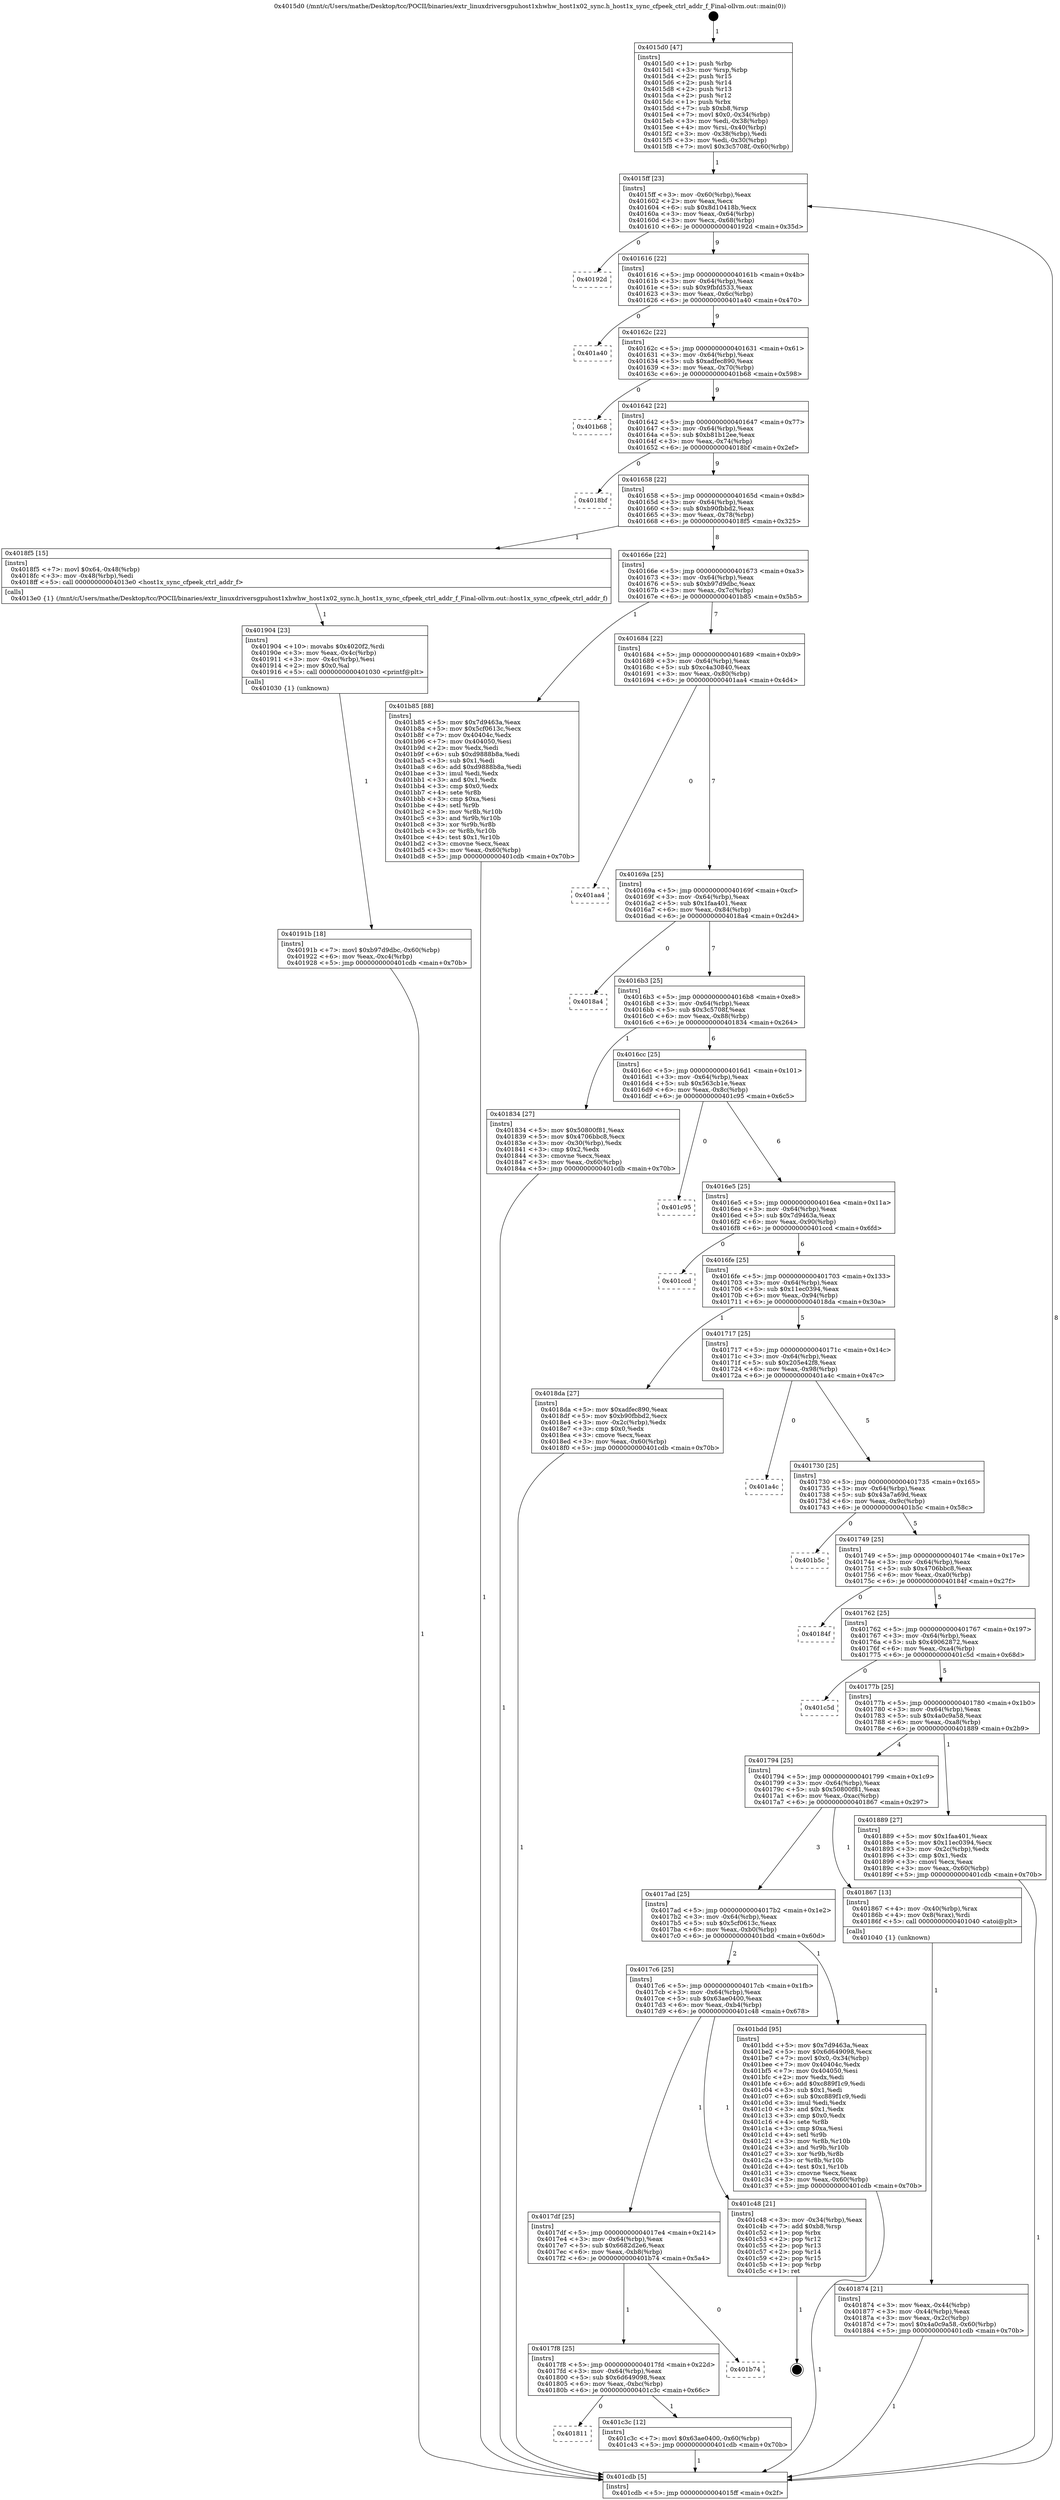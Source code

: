 digraph "0x4015d0" {
  label = "0x4015d0 (/mnt/c/Users/mathe/Desktop/tcc/POCII/binaries/extr_linuxdriversgpuhost1xhwhw_host1x02_sync.h_host1x_sync_cfpeek_ctrl_addr_f_Final-ollvm.out::main(0))"
  labelloc = "t"
  node[shape=record]

  Entry [label="",width=0.3,height=0.3,shape=circle,fillcolor=black,style=filled]
  "0x4015ff" [label="{
     0x4015ff [23]\l
     | [instrs]\l
     &nbsp;&nbsp;0x4015ff \<+3\>: mov -0x60(%rbp),%eax\l
     &nbsp;&nbsp;0x401602 \<+2\>: mov %eax,%ecx\l
     &nbsp;&nbsp;0x401604 \<+6\>: sub $0x8d10418b,%ecx\l
     &nbsp;&nbsp;0x40160a \<+3\>: mov %eax,-0x64(%rbp)\l
     &nbsp;&nbsp;0x40160d \<+3\>: mov %ecx,-0x68(%rbp)\l
     &nbsp;&nbsp;0x401610 \<+6\>: je 000000000040192d \<main+0x35d\>\l
  }"]
  "0x40192d" [label="{
     0x40192d\l
  }", style=dashed]
  "0x401616" [label="{
     0x401616 [22]\l
     | [instrs]\l
     &nbsp;&nbsp;0x401616 \<+5\>: jmp 000000000040161b \<main+0x4b\>\l
     &nbsp;&nbsp;0x40161b \<+3\>: mov -0x64(%rbp),%eax\l
     &nbsp;&nbsp;0x40161e \<+5\>: sub $0x9fbfd533,%eax\l
     &nbsp;&nbsp;0x401623 \<+3\>: mov %eax,-0x6c(%rbp)\l
     &nbsp;&nbsp;0x401626 \<+6\>: je 0000000000401a40 \<main+0x470\>\l
  }"]
  Exit [label="",width=0.3,height=0.3,shape=circle,fillcolor=black,style=filled,peripheries=2]
  "0x401a40" [label="{
     0x401a40\l
  }", style=dashed]
  "0x40162c" [label="{
     0x40162c [22]\l
     | [instrs]\l
     &nbsp;&nbsp;0x40162c \<+5\>: jmp 0000000000401631 \<main+0x61\>\l
     &nbsp;&nbsp;0x401631 \<+3\>: mov -0x64(%rbp),%eax\l
     &nbsp;&nbsp;0x401634 \<+5\>: sub $0xadfec890,%eax\l
     &nbsp;&nbsp;0x401639 \<+3\>: mov %eax,-0x70(%rbp)\l
     &nbsp;&nbsp;0x40163c \<+6\>: je 0000000000401b68 \<main+0x598\>\l
  }"]
  "0x401811" [label="{
     0x401811\l
  }", style=dashed]
  "0x401b68" [label="{
     0x401b68\l
  }", style=dashed]
  "0x401642" [label="{
     0x401642 [22]\l
     | [instrs]\l
     &nbsp;&nbsp;0x401642 \<+5\>: jmp 0000000000401647 \<main+0x77\>\l
     &nbsp;&nbsp;0x401647 \<+3\>: mov -0x64(%rbp),%eax\l
     &nbsp;&nbsp;0x40164a \<+5\>: sub $0xb81b12ee,%eax\l
     &nbsp;&nbsp;0x40164f \<+3\>: mov %eax,-0x74(%rbp)\l
     &nbsp;&nbsp;0x401652 \<+6\>: je 00000000004018bf \<main+0x2ef\>\l
  }"]
  "0x401c3c" [label="{
     0x401c3c [12]\l
     | [instrs]\l
     &nbsp;&nbsp;0x401c3c \<+7\>: movl $0x63ae0400,-0x60(%rbp)\l
     &nbsp;&nbsp;0x401c43 \<+5\>: jmp 0000000000401cdb \<main+0x70b\>\l
  }"]
  "0x4018bf" [label="{
     0x4018bf\l
  }", style=dashed]
  "0x401658" [label="{
     0x401658 [22]\l
     | [instrs]\l
     &nbsp;&nbsp;0x401658 \<+5\>: jmp 000000000040165d \<main+0x8d\>\l
     &nbsp;&nbsp;0x40165d \<+3\>: mov -0x64(%rbp),%eax\l
     &nbsp;&nbsp;0x401660 \<+5\>: sub $0xb90fbbd2,%eax\l
     &nbsp;&nbsp;0x401665 \<+3\>: mov %eax,-0x78(%rbp)\l
     &nbsp;&nbsp;0x401668 \<+6\>: je 00000000004018f5 \<main+0x325\>\l
  }"]
  "0x4017f8" [label="{
     0x4017f8 [25]\l
     | [instrs]\l
     &nbsp;&nbsp;0x4017f8 \<+5\>: jmp 00000000004017fd \<main+0x22d\>\l
     &nbsp;&nbsp;0x4017fd \<+3\>: mov -0x64(%rbp),%eax\l
     &nbsp;&nbsp;0x401800 \<+5\>: sub $0x6d649098,%eax\l
     &nbsp;&nbsp;0x401805 \<+6\>: mov %eax,-0xbc(%rbp)\l
     &nbsp;&nbsp;0x40180b \<+6\>: je 0000000000401c3c \<main+0x66c\>\l
  }"]
  "0x4018f5" [label="{
     0x4018f5 [15]\l
     | [instrs]\l
     &nbsp;&nbsp;0x4018f5 \<+7\>: movl $0x64,-0x48(%rbp)\l
     &nbsp;&nbsp;0x4018fc \<+3\>: mov -0x48(%rbp),%edi\l
     &nbsp;&nbsp;0x4018ff \<+5\>: call 00000000004013e0 \<host1x_sync_cfpeek_ctrl_addr_f\>\l
     | [calls]\l
     &nbsp;&nbsp;0x4013e0 \{1\} (/mnt/c/Users/mathe/Desktop/tcc/POCII/binaries/extr_linuxdriversgpuhost1xhwhw_host1x02_sync.h_host1x_sync_cfpeek_ctrl_addr_f_Final-ollvm.out::host1x_sync_cfpeek_ctrl_addr_f)\l
  }"]
  "0x40166e" [label="{
     0x40166e [22]\l
     | [instrs]\l
     &nbsp;&nbsp;0x40166e \<+5\>: jmp 0000000000401673 \<main+0xa3\>\l
     &nbsp;&nbsp;0x401673 \<+3\>: mov -0x64(%rbp),%eax\l
     &nbsp;&nbsp;0x401676 \<+5\>: sub $0xb97d9dbc,%eax\l
     &nbsp;&nbsp;0x40167b \<+3\>: mov %eax,-0x7c(%rbp)\l
     &nbsp;&nbsp;0x40167e \<+6\>: je 0000000000401b85 \<main+0x5b5\>\l
  }"]
  "0x401b74" [label="{
     0x401b74\l
  }", style=dashed]
  "0x401b85" [label="{
     0x401b85 [88]\l
     | [instrs]\l
     &nbsp;&nbsp;0x401b85 \<+5\>: mov $0x7d9463a,%eax\l
     &nbsp;&nbsp;0x401b8a \<+5\>: mov $0x5cf0613c,%ecx\l
     &nbsp;&nbsp;0x401b8f \<+7\>: mov 0x40404c,%edx\l
     &nbsp;&nbsp;0x401b96 \<+7\>: mov 0x404050,%esi\l
     &nbsp;&nbsp;0x401b9d \<+2\>: mov %edx,%edi\l
     &nbsp;&nbsp;0x401b9f \<+6\>: sub $0xd9888b8a,%edi\l
     &nbsp;&nbsp;0x401ba5 \<+3\>: sub $0x1,%edi\l
     &nbsp;&nbsp;0x401ba8 \<+6\>: add $0xd9888b8a,%edi\l
     &nbsp;&nbsp;0x401bae \<+3\>: imul %edi,%edx\l
     &nbsp;&nbsp;0x401bb1 \<+3\>: and $0x1,%edx\l
     &nbsp;&nbsp;0x401bb4 \<+3\>: cmp $0x0,%edx\l
     &nbsp;&nbsp;0x401bb7 \<+4\>: sete %r8b\l
     &nbsp;&nbsp;0x401bbb \<+3\>: cmp $0xa,%esi\l
     &nbsp;&nbsp;0x401bbe \<+4\>: setl %r9b\l
     &nbsp;&nbsp;0x401bc2 \<+3\>: mov %r8b,%r10b\l
     &nbsp;&nbsp;0x401bc5 \<+3\>: and %r9b,%r10b\l
     &nbsp;&nbsp;0x401bc8 \<+3\>: xor %r9b,%r8b\l
     &nbsp;&nbsp;0x401bcb \<+3\>: or %r8b,%r10b\l
     &nbsp;&nbsp;0x401bce \<+4\>: test $0x1,%r10b\l
     &nbsp;&nbsp;0x401bd2 \<+3\>: cmovne %ecx,%eax\l
     &nbsp;&nbsp;0x401bd5 \<+3\>: mov %eax,-0x60(%rbp)\l
     &nbsp;&nbsp;0x401bd8 \<+5\>: jmp 0000000000401cdb \<main+0x70b\>\l
  }"]
  "0x401684" [label="{
     0x401684 [22]\l
     | [instrs]\l
     &nbsp;&nbsp;0x401684 \<+5\>: jmp 0000000000401689 \<main+0xb9\>\l
     &nbsp;&nbsp;0x401689 \<+3\>: mov -0x64(%rbp),%eax\l
     &nbsp;&nbsp;0x40168c \<+5\>: sub $0xc4a30840,%eax\l
     &nbsp;&nbsp;0x401691 \<+3\>: mov %eax,-0x80(%rbp)\l
     &nbsp;&nbsp;0x401694 \<+6\>: je 0000000000401aa4 \<main+0x4d4\>\l
  }"]
  "0x4017df" [label="{
     0x4017df [25]\l
     | [instrs]\l
     &nbsp;&nbsp;0x4017df \<+5\>: jmp 00000000004017e4 \<main+0x214\>\l
     &nbsp;&nbsp;0x4017e4 \<+3\>: mov -0x64(%rbp),%eax\l
     &nbsp;&nbsp;0x4017e7 \<+5\>: sub $0x6682d2e6,%eax\l
     &nbsp;&nbsp;0x4017ec \<+6\>: mov %eax,-0xb8(%rbp)\l
     &nbsp;&nbsp;0x4017f2 \<+6\>: je 0000000000401b74 \<main+0x5a4\>\l
  }"]
  "0x401aa4" [label="{
     0x401aa4\l
  }", style=dashed]
  "0x40169a" [label="{
     0x40169a [25]\l
     | [instrs]\l
     &nbsp;&nbsp;0x40169a \<+5\>: jmp 000000000040169f \<main+0xcf\>\l
     &nbsp;&nbsp;0x40169f \<+3\>: mov -0x64(%rbp),%eax\l
     &nbsp;&nbsp;0x4016a2 \<+5\>: sub $0x1faa401,%eax\l
     &nbsp;&nbsp;0x4016a7 \<+6\>: mov %eax,-0x84(%rbp)\l
     &nbsp;&nbsp;0x4016ad \<+6\>: je 00000000004018a4 \<main+0x2d4\>\l
  }"]
  "0x401c48" [label="{
     0x401c48 [21]\l
     | [instrs]\l
     &nbsp;&nbsp;0x401c48 \<+3\>: mov -0x34(%rbp),%eax\l
     &nbsp;&nbsp;0x401c4b \<+7\>: add $0xb8,%rsp\l
     &nbsp;&nbsp;0x401c52 \<+1\>: pop %rbx\l
     &nbsp;&nbsp;0x401c53 \<+2\>: pop %r12\l
     &nbsp;&nbsp;0x401c55 \<+2\>: pop %r13\l
     &nbsp;&nbsp;0x401c57 \<+2\>: pop %r14\l
     &nbsp;&nbsp;0x401c59 \<+2\>: pop %r15\l
     &nbsp;&nbsp;0x401c5b \<+1\>: pop %rbp\l
     &nbsp;&nbsp;0x401c5c \<+1\>: ret\l
  }"]
  "0x4018a4" [label="{
     0x4018a4\l
  }", style=dashed]
  "0x4016b3" [label="{
     0x4016b3 [25]\l
     | [instrs]\l
     &nbsp;&nbsp;0x4016b3 \<+5\>: jmp 00000000004016b8 \<main+0xe8\>\l
     &nbsp;&nbsp;0x4016b8 \<+3\>: mov -0x64(%rbp),%eax\l
     &nbsp;&nbsp;0x4016bb \<+5\>: sub $0x3c5708f,%eax\l
     &nbsp;&nbsp;0x4016c0 \<+6\>: mov %eax,-0x88(%rbp)\l
     &nbsp;&nbsp;0x4016c6 \<+6\>: je 0000000000401834 \<main+0x264\>\l
  }"]
  "0x4017c6" [label="{
     0x4017c6 [25]\l
     | [instrs]\l
     &nbsp;&nbsp;0x4017c6 \<+5\>: jmp 00000000004017cb \<main+0x1fb\>\l
     &nbsp;&nbsp;0x4017cb \<+3\>: mov -0x64(%rbp),%eax\l
     &nbsp;&nbsp;0x4017ce \<+5\>: sub $0x63ae0400,%eax\l
     &nbsp;&nbsp;0x4017d3 \<+6\>: mov %eax,-0xb4(%rbp)\l
     &nbsp;&nbsp;0x4017d9 \<+6\>: je 0000000000401c48 \<main+0x678\>\l
  }"]
  "0x401834" [label="{
     0x401834 [27]\l
     | [instrs]\l
     &nbsp;&nbsp;0x401834 \<+5\>: mov $0x50800f81,%eax\l
     &nbsp;&nbsp;0x401839 \<+5\>: mov $0x4706bbc8,%ecx\l
     &nbsp;&nbsp;0x40183e \<+3\>: mov -0x30(%rbp),%edx\l
     &nbsp;&nbsp;0x401841 \<+3\>: cmp $0x2,%edx\l
     &nbsp;&nbsp;0x401844 \<+3\>: cmovne %ecx,%eax\l
     &nbsp;&nbsp;0x401847 \<+3\>: mov %eax,-0x60(%rbp)\l
     &nbsp;&nbsp;0x40184a \<+5\>: jmp 0000000000401cdb \<main+0x70b\>\l
  }"]
  "0x4016cc" [label="{
     0x4016cc [25]\l
     | [instrs]\l
     &nbsp;&nbsp;0x4016cc \<+5\>: jmp 00000000004016d1 \<main+0x101\>\l
     &nbsp;&nbsp;0x4016d1 \<+3\>: mov -0x64(%rbp),%eax\l
     &nbsp;&nbsp;0x4016d4 \<+5\>: sub $0x563cb1e,%eax\l
     &nbsp;&nbsp;0x4016d9 \<+6\>: mov %eax,-0x8c(%rbp)\l
     &nbsp;&nbsp;0x4016df \<+6\>: je 0000000000401c95 \<main+0x6c5\>\l
  }"]
  "0x401cdb" [label="{
     0x401cdb [5]\l
     | [instrs]\l
     &nbsp;&nbsp;0x401cdb \<+5\>: jmp 00000000004015ff \<main+0x2f\>\l
  }"]
  "0x4015d0" [label="{
     0x4015d0 [47]\l
     | [instrs]\l
     &nbsp;&nbsp;0x4015d0 \<+1\>: push %rbp\l
     &nbsp;&nbsp;0x4015d1 \<+3\>: mov %rsp,%rbp\l
     &nbsp;&nbsp;0x4015d4 \<+2\>: push %r15\l
     &nbsp;&nbsp;0x4015d6 \<+2\>: push %r14\l
     &nbsp;&nbsp;0x4015d8 \<+2\>: push %r13\l
     &nbsp;&nbsp;0x4015da \<+2\>: push %r12\l
     &nbsp;&nbsp;0x4015dc \<+1\>: push %rbx\l
     &nbsp;&nbsp;0x4015dd \<+7\>: sub $0xb8,%rsp\l
     &nbsp;&nbsp;0x4015e4 \<+7\>: movl $0x0,-0x34(%rbp)\l
     &nbsp;&nbsp;0x4015eb \<+3\>: mov %edi,-0x38(%rbp)\l
     &nbsp;&nbsp;0x4015ee \<+4\>: mov %rsi,-0x40(%rbp)\l
     &nbsp;&nbsp;0x4015f2 \<+3\>: mov -0x38(%rbp),%edi\l
     &nbsp;&nbsp;0x4015f5 \<+3\>: mov %edi,-0x30(%rbp)\l
     &nbsp;&nbsp;0x4015f8 \<+7\>: movl $0x3c5708f,-0x60(%rbp)\l
  }"]
  "0x401bdd" [label="{
     0x401bdd [95]\l
     | [instrs]\l
     &nbsp;&nbsp;0x401bdd \<+5\>: mov $0x7d9463a,%eax\l
     &nbsp;&nbsp;0x401be2 \<+5\>: mov $0x6d649098,%ecx\l
     &nbsp;&nbsp;0x401be7 \<+7\>: movl $0x0,-0x34(%rbp)\l
     &nbsp;&nbsp;0x401bee \<+7\>: mov 0x40404c,%edx\l
     &nbsp;&nbsp;0x401bf5 \<+7\>: mov 0x404050,%esi\l
     &nbsp;&nbsp;0x401bfc \<+2\>: mov %edx,%edi\l
     &nbsp;&nbsp;0x401bfe \<+6\>: add $0xc889f1c9,%edi\l
     &nbsp;&nbsp;0x401c04 \<+3\>: sub $0x1,%edi\l
     &nbsp;&nbsp;0x401c07 \<+6\>: sub $0xc889f1c9,%edi\l
     &nbsp;&nbsp;0x401c0d \<+3\>: imul %edi,%edx\l
     &nbsp;&nbsp;0x401c10 \<+3\>: and $0x1,%edx\l
     &nbsp;&nbsp;0x401c13 \<+3\>: cmp $0x0,%edx\l
     &nbsp;&nbsp;0x401c16 \<+4\>: sete %r8b\l
     &nbsp;&nbsp;0x401c1a \<+3\>: cmp $0xa,%esi\l
     &nbsp;&nbsp;0x401c1d \<+4\>: setl %r9b\l
     &nbsp;&nbsp;0x401c21 \<+3\>: mov %r8b,%r10b\l
     &nbsp;&nbsp;0x401c24 \<+3\>: and %r9b,%r10b\l
     &nbsp;&nbsp;0x401c27 \<+3\>: xor %r9b,%r8b\l
     &nbsp;&nbsp;0x401c2a \<+3\>: or %r8b,%r10b\l
     &nbsp;&nbsp;0x401c2d \<+4\>: test $0x1,%r10b\l
     &nbsp;&nbsp;0x401c31 \<+3\>: cmovne %ecx,%eax\l
     &nbsp;&nbsp;0x401c34 \<+3\>: mov %eax,-0x60(%rbp)\l
     &nbsp;&nbsp;0x401c37 \<+5\>: jmp 0000000000401cdb \<main+0x70b\>\l
  }"]
  "0x401c95" [label="{
     0x401c95\l
  }", style=dashed]
  "0x4016e5" [label="{
     0x4016e5 [25]\l
     | [instrs]\l
     &nbsp;&nbsp;0x4016e5 \<+5\>: jmp 00000000004016ea \<main+0x11a\>\l
     &nbsp;&nbsp;0x4016ea \<+3\>: mov -0x64(%rbp),%eax\l
     &nbsp;&nbsp;0x4016ed \<+5\>: sub $0x7d9463a,%eax\l
     &nbsp;&nbsp;0x4016f2 \<+6\>: mov %eax,-0x90(%rbp)\l
     &nbsp;&nbsp;0x4016f8 \<+6\>: je 0000000000401ccd \<main+0x6fd\>\l
  }"]
  "0x40191b" [label="{
     0x40191b [18]\l
     | [instrs]\l
     &nbsp;&nbsp;0x40191b \<+7\>: movl $0xb97d9dbc,-0x60(%rbp)\l
     &nbsp;&nbsp;0x401922 \<+6\>: mov %eax,-0xc4(%rbp)\l
     &nbsp;&nbsp;0x401928 \<+5\>: jmp 0000000000401cdb \<main+0x70b\>\l
  }"]
  "0x401ccd" [label="{
     0x401ccd\l
  }", style=dashed]
  "0x4016fe" [label="{
     0x4016fe [25]\l
     | [instrs]\l
     &nbsp;&nbsp;0x4016fe \<+5\>: jmp 0000000000401703 \<main+0x133\>\l
     &nbsp;&nbsp;0x401703 \<+3\>: mov -0x64(%rbp),%eax\l
     &nbsp;&nbsp;0x401706 \<+5\>: sub $0x11ec0394,%eax\l
     &nbsp;&nbsp;0x40170b \<+6\>: mov %eax,-0x94(%rbp)\l
     &nbsp;&nbsp;0x401711 \<+6\>: je 00000000004018da \<main+0x30a\>\l
  }"]
  "0x401904" [label="{
     0x401904 [23]\l
     | [instrs]\l
     &nbsp;&nbsp;0x401904 \<+10\>: movabs $0x4020f2,%rdi\l
     &nbsp;&nbsp;0x40190e \<+3\>: mov %eax,-0x4c(%rbp)\l
     &nbsp;&nbsp;0x401911 \<+3\>: mov -0x4c(%rbp),%esi\l
     &nbsp;&nbsp;0x401914 \<+2\>: mov $0x0,%al\l
     &nbsp;&nbsp;0x401916 \<+5\>: call 0000000000401030 \<printf@plt\>\l
     | [calls]\l
     &nbsp;&nbsp;0x401030 \{1\} (unknown)\l
  }"]
  "0x4018da" [label="{
     0x4018da [27]\l
     | [instrs]\l
     &nbsp;&nbsp;0x4018da \<+5\>: mov $0xadfec890,%eax\l
     &nbsp;&nbsp;0x4018df \<+5\>: mov $0xb90fbbd2,%ecx\l
     &nbsp;&nbsp;0x4018e4 \<+3\>: mov -0x2c(%rbp),%edx\l
     &nbsp;&nbsp;0x4018e7 \<+3\>: cmp $0x0,%edx\l
     &nbsp;&nbsp;0x4018ea \<+3\>: cmove %ecx,%eax\l
     &nbsp;&nbsp;0x4018ed \<+3\>: mov %eax,-0x60(%rbp)\l
     &nbsp;&nbsp;0x4018f0 \<+5\>: jmp 0000000000401cdb \<main+0x70b\>\l
  }"]
  "0x401717" [label="{
     0x401717 [25]\l
     | [instrs]\l
     &nbsp;&nbsp;0x401717 \<+5\>: jmp 000000000040171c \<main+0x14c\>\l
     &nbsp;&nbsp;0x40171c \<+3\>: mov -0x64(%rbp),%eax\l
     &nbsp;&nbsp;0x40171f \<+5\>: sub $0x205e42f8,%eax\l
     &nbsp;&nbsp;0x401724 \<+6\>: mov %eax,-0x98(%rbp)\l
     &nbsp;&nbsp;0x40172a \<+6\>: je 0000000000401a4c \<main+0x47c\>\l
  }"]
  "0x401874" [label="{
     0x401874 [21]\l
     | [instrs]\l
     &nbsp;&nbsp;0x401874 \<+3\>: mov %eax,-0x44(%rbp)\l
     &nbsp;&nbsp;0x401877 \<+3\>: mov -0x44(%rbp),%eax\l
     &nbsp;&nbsp;0x40187a \<+3\>: mov %eax,-0x2c(%rbp)\l
     &nbsp;&nbsp;0x40187d \<+7\>: movl $0x4a0c9a58,-0x60(%rbp)\l
     &nbsp;&nbsp;0x401884 \<+5\>: jmp 0000000000401cdb \<main+0x70b\>\l
  }"]
  "0x401a4c" [label="{
     0x401a4c\l
  }", style=dashed]
  "0x401730" [label="{
     0x401730 [25]\l
     | [instrs]\l
     &nbsp;&nbsp;0x401730 \<+5\>: jmp 0000000000401735 \<main+0x165\>\l
     &nbsp;&nbsp;0x401735 \<+3\>: mov -0x64(%rbp),%eax\l
     &nbsp;&nbsp;0x401738 \<+5\>: sub $0x43a7a69d,%eax\l
     &nbsp;&nbsp;0x40173d \<+6\>: mov %eax,-0x9c(%rbp)\l
     &nbsp;&nbsp;0x401743 \<+6\>: je 0000000000401b5c \<main+0x58c\>\l
  }"]
  "0x4017ad" [label="{
     0x4017ad [25]\l
     | [instrs]\l
     &nbsp;&nbsp;0x4017ad \<+5\>: jmp 00000000004017b2 \<main+0x1e2\>\l
     &nbsp;&nbsp;0x4017b2 \<+3\>: mov -0x64(%rbp),%eax\l
     &nbsp;&nbsp;0x4017b5 \<+5\>: sub $0x5cf0613c,%eax\l
     &nbsp;&nbsp;0x4017ba \<+6\>: mov %eax,-0xb0(%rbp)\l
     &nbsp;&nbsp;0x4017c0 \<+6\>: je 0000000000401bdd \<main+0x60d\>\l
  }"]
  "0x401b5c" [label="{
     0x401b5c\l
  }", style=dashed]
  "0x401749" [label="{
     0x401749 [25]\l
     | [instrs]\l
     &nbsp;&nbsp;0x401749 \<+5\>: jmp 000000000040174e \<main+0x17e\>\l
     &nbsp;&nbsp;0x40174e \<+3\>: mov -0x64(%rbp),%eax\l
     &nbsp;&nbsp;0x401751 \<+5\>: sub $0x4706bbc8,%eax\l
     &nbsp;&nbsp;0x401756 \<+6\>: mov %eax,-0xa0(%rbp)\l
     &nbsp;&nbsp;0x40175c \<+6\>: je 000000000040184f \<main+0x27f\>\l
  }"]
  "0x401867" [label="{
     0x401867 [13]\l
     | [instrs]\l
     &nbsp;&nbsp;0x401867 \<+4\>: mov -0x40(%rbp),%rax\l
     &nbsp;&nbsp;0x40186b \<+4\>: mov 0x8(%rax),%rdi\l
     &nbsp;&nbsp;0x40186f \<+5\>: call 0000000000401040 \<atoi@plt\>\l
     | [calls]\l
     &nbsp;&nbsp;0x401040 \{1\} (unknown)\l
  }"]
  "0x40184f" [label="{
     0x40184f\l
  }", style=dashed]
  "0x401762" [label="{
     0x401762 [25]\l
     | [instrs]\l
     &nbsp;&nbsp;0x401762 \<+5\>: jmp 0000000000401767 \<main+0x197\>\l
     &nbsp;&nbsp;0x401767 \<+3\>: mov -0x64(%rbp),%eax\l
     &nbsp;&nbsp;0x40176a \<+5\>: sub $0x49062872,%eax\l
     &nbsp;&nbsp;0x40176f \<+6\>: mov %eax,-0xa4(%rbp)\l
     &nbsp;&nbsp;0x401775 \<+6\>: je 0000000000401c5d \<main+0x68d\>\l
  }"]
  "0x401794" [label="{
     0x401794 [25]\l
     | [instrs]\l
     &nbsp;&nbsp;0x401794 \<+5\>: jmp 0000000000401799 \<main+0x1c9\>\l
     &nbsp;&nbsp;0x401799 \<+3\>: mov -0x64(%rbp),%eax\l
     &nbsp;&nbsp;0x40179c \<+5\>: sub $0x50800f81,%eax\l
     &nbsp;&nbsp;0x4017a1 \<+6\>: mov %eax,-0xac(%rbp)\l
     &nbsp;&nbsp;0x4017a7 \<+6\>: je 0000000000401867 \<main+0x297\>\l
  }"]
  "0x401c5d" [label="{
     0x401c5d\l
  }", style=dashed]
  "0x40177b" [label="{
     0x40177b [25]\l
     | [instrs]\l
     &nbsp;&nbsp;0x40177b \<+5\>: jmp 0000000000401780 \<main+0x1b0\>\l
     &nbsp;&nbsp;0x401780 \<+3\>: mov -0x64(%rbp),%eax\l
     &nbsp;&nbsp;0x401783 \<+5\>: sub $0x4a0c9a58,%eax\l
     &nbsp;&nbsp;0x401788 \<+6\>: mov %eax,-0xa8(%rbp)\l
     &nbsp;&nbsp;0x40178e \<+6\>: je 0000000000401889 \<main+0x2b9\>\l
  }"]
  "0x401889" [label="{
     0x401889 [27]\l
     | [instrs]\l
     &nbsp;&nbsp;0x401889 \<+5\>: mov $0x1faa401,%eax\l
     &nbsp;&nbsp;0x40188e \<+5\>: mov $0x11ec0394,%ecx\l
     &nbsp;&nbsp;0x401893 \<+3\>: mov -0x2c(%rbp),%edx\l
     &nbsp;&nbsp;0x401896 \<+3\>: cmp $0x1,%edx\l
     &nbsp;&nbsp;0x401899 \<+3\>: cmovl %ecx,%eax\l
     &nbsp;&nbsp;0x40189c \<+3\>: mov %eax,-0x60(%rbp)\l
     &nbsp;&nbsp;0x40189f \<+5\>: jmp 0000000000401cdb \<main+0x70b\>\l
  }"]
  Entry -> "0x4015d0" [label=" 1"]
  "0x4015ff" -> "0x40192d" [label=" 0"]
  "0x4015ff" -> "0x401616" [label=" 9"]
  "0x401c48" -> Exit [label=" 1"]
  "0x401616" -> "0x401a40" [label=" 0"]
  "0x401616" -> "0x40162c" [label=" 9"]
  "0x401c3c" -> "0x401cdb" [label=" 1"]
  "0x40162c" -> "0x401b68" [label=" 0"]
  "0x40162c" -> "0x401642" [label=" 9"]
  "0x4017f8" -> "0x401811" [label=" 0"]
  "0x401642" -> "0x4018bf" [label=" 0"]
  "0x401642" -> "0x401658" [label=" 9"]
  "0x4017f8" -> "0x401c3c" [label=" 1"]
  "0x401658" -> "0x4018f5" [label=" 1"]
  "0x401658" -> "0x40166e" [label=" 8"]
  "0x4017df" -> "0x4017f8" [label=" 1"]
  "0x40166e" -> "0x401b85" [label=" 1"]
  "0x40166e" -> "0x401684" [label=" 7"]
  "0x4017df" -> "0x401b74" [label=" 0"]
  "0x401684" -> "0x401aa4" [label=" 0"]
  "0x401684" -> "0x40169a" [label=" 7"]
  "0x4017c6" -> "0x4017df" [label=" 1"]
  "0x40169a" -> "0x4018a4" [label=" 0"]
  "0x40169a" -> "0x4016b3" [label=" 7"]
  "0x4017c6" -> "0x401c48" [label=" 1"]
  "0x4016b3" -> "0x401834" [label=" 1"]
  "0x4016b3" -> "0x4016cc" [label=" 6"]
  "0x401834" -> "0x401cdb" [label=" 1"]
  "0x4015d0" -> "0x4015ff" [label=" 1"]
  "0x401cdb" -> "0x4015ff" [label=" 8"]
  "0x401bdd" -> "0x401cdb" [label=" 1"]
  "0x4016cc" -> "0x401c95" [label=" 0"]
  "0x4016cc" -> "0x4016e5" [label=" 6"]
  "0x4017ad" -> "0x4017c6" [label=" 2"]
  "0x4016e5" -> "0x401ccd" [label=" 0"]
  "0x4016e5" -> "0x4016fe" [label=" 6"]
  "0x4017ad" -> "0x401bdd" [label=" 1"]
  "0x4016fe" -> "0x4018da" [label=" 1"]
  "0x4016fe" -> "0x401717" [label=" 5"]
  "0x401b85" -> "0x401cdb" [label=" 1"]
  "0x401717" -> "0x401a4c" [label=" 0"]
  "0x401717" -> "0x401730" [label=" 5"]
  "0x40191b" -> "0x401cdb" [label=" 1"]
  "0x401730" -> "0x401b5c" [label=" 0"]
  "0x401730" -> "0x401749" [label=" 5"]
  "0x401904" -> "0x40191b" [label=" 1"]
  "0x401749" -> "0x40184f" [label=" 0"]
  "0x401749" -> "0x401762" [label=" 5"]
  "0x4018f5" -> "0x401904" [label=" 1"]
  "0x401762" -> "0x401c5d" [label=" 0"]
  "0x401762" -> "0x40177b" [label=" 5"]
  "0x401889" -> "0x401cdb" [label=" 1"]
  "0x40177b" -> "0x401889" [label=" 1"]
  "0x40177b" -> "0x401794" [label=" 4"]
  "0x4018da" -> "0x401cdb" [label=" 1"]
  "0x401794" -> "0x401867" [label=" 1"]
  "0x401794" -> "0x4017ad" [label=" 3"]
  "0x401867" -> "0x401874" [label=" 1"]
  "0x401874" -> "0x401cdb" [label=" 1"]
}
